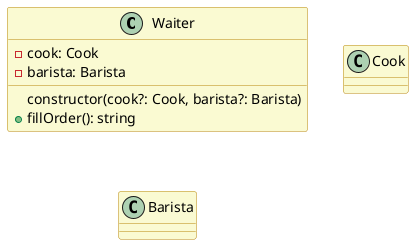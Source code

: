 @startuml

skinparam class {
  backgroundColor lightgoldenrodyellow
  arrowColor darkgoldenrod
  borderColor darkgoldenrod
}

class Waiter {
  - cook: Cook
  - barista: Barista
  constructor(cook?: Cook, barista?: Barista)
  + fillOrder(): string
}

class Cook {

}

class Barista {

}

@enduml
